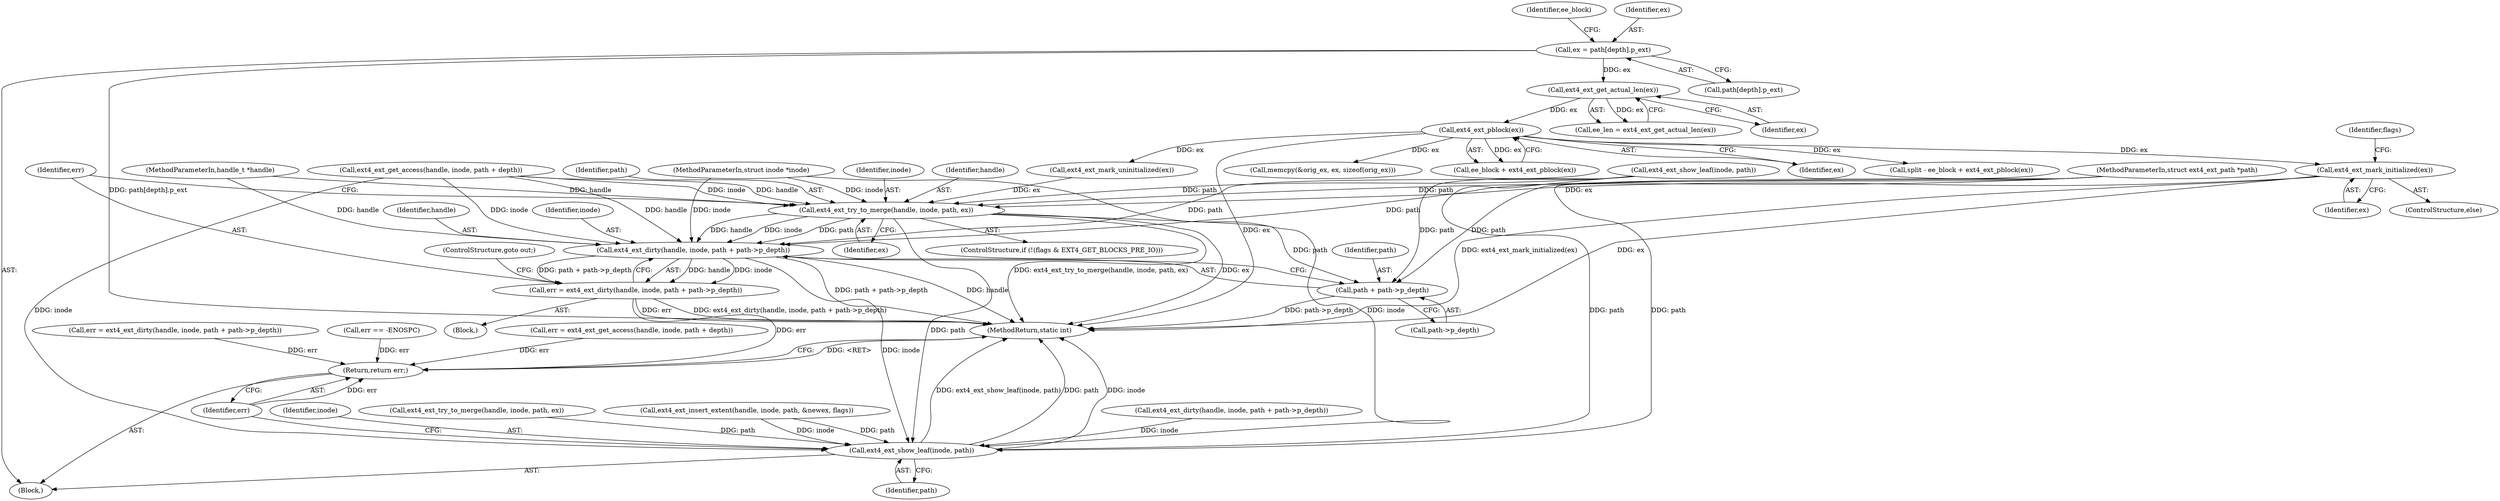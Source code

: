 digraph "0_linux_dee1f973ca341c266229faa5a1a5bb268bed3531_2@pointer" {
"1000200" [label="(Call,ext4_ext_mark_initialized(ex))"];
"1000165" [label="(Call,ext4_ext_pblock(ex))"];
"1000157" [label="(Call,ext4_ext_get_actual_len(ex))"];
"1000142" [label="(Call,ex = path[depth].p_ext)"];
"1000207" [label="(Call,ext4_ext_try_to_merge(handle, inode, path, ex))"];
"1000214" [label="(Call,ext4_ext_dirty(handle, inode, path + path->p_depth))"];
"1000212" [label="(Call,err = ext4_ext_dirty(handle, inode, path + path->p_depth))"];
"1000341" [label="(Return,return err;)"];
"1000338" [label="(Call,ext4_ext_show_leaf(inode, path))"];
"1000217" [label="(Call,path + path->p_depth)"];
"1000339" [label="(Identifier,inode)"];
"1000177" [label="(Call,err = ext4_ext_get_access(handle, inode, path + depth))"];
"1000317" [label="(Call,ext4_ext_try_to_merge(handle, inode, path, ex))"];
"1000218" [label="(Identifier,path)"];
"1000341" [label="(Return,return err;)"];
"1000285" [label="(Call,ext4_ext_insert_extent(handle, inode, path, &newex, flags))"];
"1000155" [label="(Call,ee_len = ext4_ext_get_actual_len(ex))"];
"1000216" [label="(Identifier,inode)"];
"1000342" [label="(Identifier,err)"];
"1000223" [label="(Call,memcpy(&orig_ex, ex, sizeof(orig_ex)))"];
"1000142" [label="(Call,ex = path[depth].p_ext)"];
"1000192" [label="(Block,)"];
"1000213" [label="(Identifier,err)"];
"1000179" [label="(Call,ext4_ext_get_access(handle, inode, path + depth))"];
"1000215" [label="(Identifier,handle)"];
"1000338" [label="(Call,ext4_ext_show_leaf(inode, path))"];
"1000202" [label="(ControlStructure,if (!(flags & EXT4_GET_BLOCKS_PRE_IO)))"];
"1000322" [label="(Call,err = ext4_ext_dirty(handle, inode, path + path->p_depth))"];
"1000217" [label="(Call,path + path->p_depth)"];
"1000340" [label="(Identifier,path)"];
"1000144" [label="(Call,path[depth].p_ext)"];
"1000212" [label="(Call,err = ext4_ext_dirty(handle, inode, path + path->p_depth))"];
"1000210" [label="(Identifier,path)"];
"1000135" [label="(Call,ext4_ext_show_leaf(inode, path))"];
"1000201" [label="(Identifier,ex)"];
"1000197" [label="(Call,ext4_ext_mark_uninitialized(ex))"];
"1000163" [label="(Call,ee_block + ext4_ext_pblock(ex))"];
"1000294" [label="(Call,err == -ENOSPC)"];
"1000222" [label="(ControlStructure,goto out;)"];
"1000199" [label="(ControlStructure,else)"];
"1000158" [label="(Identifier,ex)"];
"1000165" [label="(Call,ext4_ext_pblock(ex))"];
"1000166" [label="(Identifier,ex)"];
"1000105" [label="(MethodParameterIn,handle_t *handle)"];
"1000359" [label="(MethodReturn,static int)"];
"1000219" [label="(Call,path->p_depth)"];
"1000200" [label="(Call,ext4_ext_mark_initialized(ex))"];
"1000209" [label="(Identifier,inode)"];
"1000107" [label="(MethodParameterIn,struct ext4_ext_path *path)"];
"1000207" [label="(Call,ext4_ext_try_to_merge(handle, inode, path, ex))"];
"1000157" [label="(Call,ext4_ext_get_actual_len(ex))"];
"1000111" [label="(Block,)"];
"1000150" [label="(Identifier,ee_block)"];
"1000214" [label="(Call,ext4_ext_dirty(handle, inode, path + path->p_depth))"];
"1000205" [label="(Identifier,flags)"];
"1000208" [label="(Identifier,handle)"];
"1000211" [label="(Identifier,ex)"];
"1000161" [label="(Call,split - ee_block + ext4_ext_pblock(ex))"];
"1000106" [label="(MethodParameterIn,struct inode *inode)"];
"1000143" [label="(Identifier,ex)"];
"1000324" [label="(Call,ext4_ext_dirty(handle, inode, path + path->p_depth))"];
"1000200" -> "1000199"  [label="AST: "];
"1000200" -> "1000201"  [label="CFG: "];
"1000201" -> "1000200"  [label="AST: "];
"1000205" -> "1000200"  [label="CFG: "];
"1000200" -> "1000359"  [label="DDG: ex"];
"1000200" -> "1000359"  [label="DDG: ext4_ext_mark_initialized(ex)"];
"1000165" -> "1000200"  [label="DDG: ex"];
"1000200" -> "1000207"  [label="DDG: ex"];
"1000165" -> "1000163"  [label="AST: "];
"1000165" -> "1000166"  [label="CFG: "];
"1000166" -> "1000165"  [label="AST: "];
"1000163" -> "1000165"  [label="CFG: "];
"1000165" -> "1000359"  [label="DDG: ex"];
"1000165" -> "1000161"  [label="DDG: ex"];
"1000165" -> "1000163"  [label="DDG: ex"];
"1000157" -> "1000165"  [label="DDG: ex"];
"1000165" -> "1000197"  [label="DDG: ex"];
"1000165" -> "1000223"  [label="DDG: ex"];
"1000157" -> "1000155"  [label="AST: "];
"1000157" -> "1000158"  [label="CFG: "];
"1000158" -> "1000157"  [label="AST: "];
"1000155" -> "1000157"  [label="CFG: "];
"1000157" -> "1000155"  [label="DDG: ex"];
"1000142" -> "1000157"  [label="DDG: ex"];
"1000142" -> "1000111"  [label="AST: "];
"1000142" -> "1000144"  [label="CFG: "];
"1000143" -> "1000142"  [label="AST: "];
"1000144" -> "1000142"  [label="AST: "];
"1000150" -> "1000142"  [label="CFG: "];
"1000142" -> "1000359"  [label="DDG: path[depth].p_ext"];
"1000207" -> "1000202"  [label="AST: "];
"1000207" -> "1000211"  [label="CFG: "];
"1000208" -> "1000207"  [label="AST: "];
"1000209" -> "1000207"  [label="AST: "];
"1000210" -> "1000207"  [label="AST: "];
"1000211" -> "1000207"  [label="AST: "];
"1000213" -> "1000207"  [label="CFG: "];
"1000207" -> "1000359"  [label="DDG: ext4_ext_try_to_merge(handle, inode, path, ex)"];
"1000207" -> "1000359"  [label="DDG: ex"];
"1000179" -> "1000207"  [label="DDG: handle"];
"1000179" -> "1000207"  [label="DDG: inode"];
"1000105" -> "1000207"  [label="DDG: handle"];
"1000106" -> "1000207"  [label="DDG: inode"];
"1000107" -> "1000207"  [label="DDG: path"];
"1000135" -> "1000207"  [label="DDG: path"];
"1000197" -> "1000207"  [label="DDG: ex"];
"1000207" -> "1000214"  [label="DDG: handle"];
"1000207" -> "1000214"  [label="DDG: inode"];
"1000207" -> "1000214"  [label="DDG: path"];
"1000207" -> "1000217"  [label="DDG: path"];
"1000207" -> "1000338"  [label="DDG: path"];
"1000214" -> "1000212"  [label="AST: "];
"1000214" -> "1000217"  [label="CFG: "];
"1000215" -> "1000214"  [label="AST: "];
"1000216" -> "1000214"  [label="AST: "];
"1000217" -> "1000214"  [label="AST: "];
"1000212" -> "1000214"  [label="CFG: "];
"1000214" -> "1000359"  [label="DDG: path + path->p_depth"];
"1000214" -> "1000359"  [label="DDG: handle"];
"1000214" -> "1000212"  [label="DDG: handle"];
"1000214" -> "1000212"  [label="DDG: inode"];
"1000214" -> "1000212"  [label="DDG: path + path->p_depth"];
"1000179" -> "1000214"  [label="DDG: handle"];
"1000179" -> "1000214"  [label="DDG: inode"];
"1000105" -> "1000214"  [label="DDG: handle"];
"1000106" -> "1000214"  [label="DDG: inode"];
"1000107" -> "1000214"  [label="DDG: path"];
"1000135" -> "1000214"  [label="DDG: path"];
"1000214" -> "1000338"  [label="DDG: inode"];
"1000212" -> "1000192"  [label="AST: "];
"1000213" -> "1000212"  [label="AST: "];
"1000222" -> "1000212"  [label="CFG: "];
"1000212" -> "1000359"  [label="DDG: ext4_ext_dirty(handle, inode, path + path->p_depth)"];
"1000212" -> "1000359"  [label="DDG: err"];
"1000212" -> "1000341"  [label="DDG: err"];
"1000341" -> "1000111"  [label="AST: "];
"1000341" -> "1000342"  [label="CFG: "];
"1000342" -> "1000341"  [label="AST: "];
"1000359" -> "1000341"  [label="CFG: "];
"1000341" -> "1000359"  [label="DDG: <RET>"];
"1000342" -> "1000341"  [label="DDG: err"];
"1000177" -> "1000341"  [label="DDG: err"];
"1000294" -> "1000341"  [label="DDG: err"];
"1000322" -> "1000341"  [label="DDG: err"];
"1000338" -> "1000111"  [label="AST: "];
"1000338" -> "1000340"  [label="CFG: "];
"1000339" -> "1000338"  [label="AST: "];
"1000340" -> "1000338"  [label="AST: "];
"1000342" -> "1000338"  [label="CFG: "];
"1000338" -> "1000359"  [label="DDG: inode"];
"1000338" -> "1000359"  [label="DDG: ext4_ext_show_leaf(inode, path)"];
"1000338" -> "1000359"  [label="DDG: path"];
"1000324" -> "1000338"  [label="DDG: inode"];
"1000179" -> "1000338"  [label="DDG: inode"];
"1000285" -> "1000338"  [label="DDG: inode"];
"1000285" -> "1000338"  [label="DDG: path"];
"1000106" -> "1000338"  [label="DDG: inode"];
"1000107" -> "1000338"  [label="DDG: path"];
"1000317" -> "1000338"  [label="DDG: path"];
"1000135" -> "1000338"  [label="DDG: path"];
"1000217" -> "1000219"  [label="CFG: "];
"1000218" -> "1000217"  [label="AST: "];
"1000219" -> "1000217"  [label="AST: "];
"1000217" -> "1000359"  [label="DDG: path->p_depth"];
"1000107" -> "1000217"  [label="DDG: path"];
"1000135" -> "1000217"  [label="DDG: path"];
}
